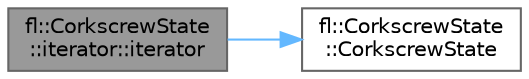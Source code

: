 digraph "fl::CorkscrewState::iterator::iterator"
{
 // INTERACTIVE_SVG=YES
 // LATEX_PDF_SIZE
  bgcolor="transparent";
  edge [fontname=Helvetica,fontsize=10,labelfontname=Helvetica,labelfontsize=10];
  node [fontname=Helvetica,fontsize=10,shape=box,height=0.2,width=0.4];
  rankdir="LR";
  Node1 [id="Node000001",label="fl::CorkscrewState\l::iterator::iterator",height=0.2,width=0.4,color="gray40", fillcolor="grey60", style="filled", fontcolor="black",tooltip=" "];
  Node1 -> Node2 [id="edge1_Node000001_Node000002",color="steelblue1",style="solid",tooltip=" "];
  Node2 [id="Node000002",label="fl::CorkscrewState\l::CorkscrewState",height=0.2,width=0.4,color="grey40", fillcolor="white", style="filled",URL="$d4/d76/structfl_1_1_corkscrew_state_ab162ffe52abedf90e94b950ccc9828b8.html#ab162ffe52abedf90e94b950ccc9828b8",tooltip=" "];
}
